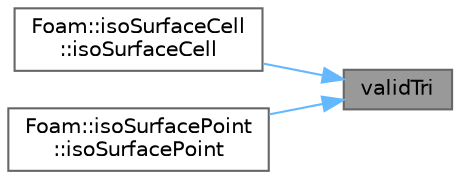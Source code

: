 digraph "validTri"
{
 // LATEX_PDF_SIZE
  bgcolor="transparent";
  edge [fontname=Helvetica,fontsize=10,labelfontname=Helvetica,labelfontsize=10];
  node [fontname=Helvetica,fontsize=10,shape=box,height=0.2,width=0.4];
  rankdir="RL";
  Node1 [id="Node000001",label="validTri",height=0.2,width=0.4,color="gray40", fillcolor="grey60", style="filled", fontcolor="black",tooltip=" "];
  Node1 -> Node2 [id="edge1_Node000001_Node000002",dir="back",color="steelblue1",style="solid",tooltip=" "];
  Node2 [id="Node000002",label="Foam::isoSurfaceCell\l::isoSurfaceCell",height=0.2,width=0.4,color="grey40", fillcolor="white", style="filled",URL="$classFoam_1_1isoSurfaceCell.html#a4fde07da1b8e2c6271f2d006d95d29cb",tooltip=" "];
  Node1 -> Node3 [id="edge2_Node000001_Node000003",dir="back",color="steelblue1",style="solid",tooltip=" "];
  Node3 [id="Node000003",label="Foam::isoSurfacePoint\l::isoSurfacePoint",height=0.2,width=0.4,color="grey40", fillcolor="white", style="filled",URL="$classFoam_1_1isoSurfacePoint.html#a34d338ac56bc2da713550d5b635be1e1",tooltip=" "];
}
